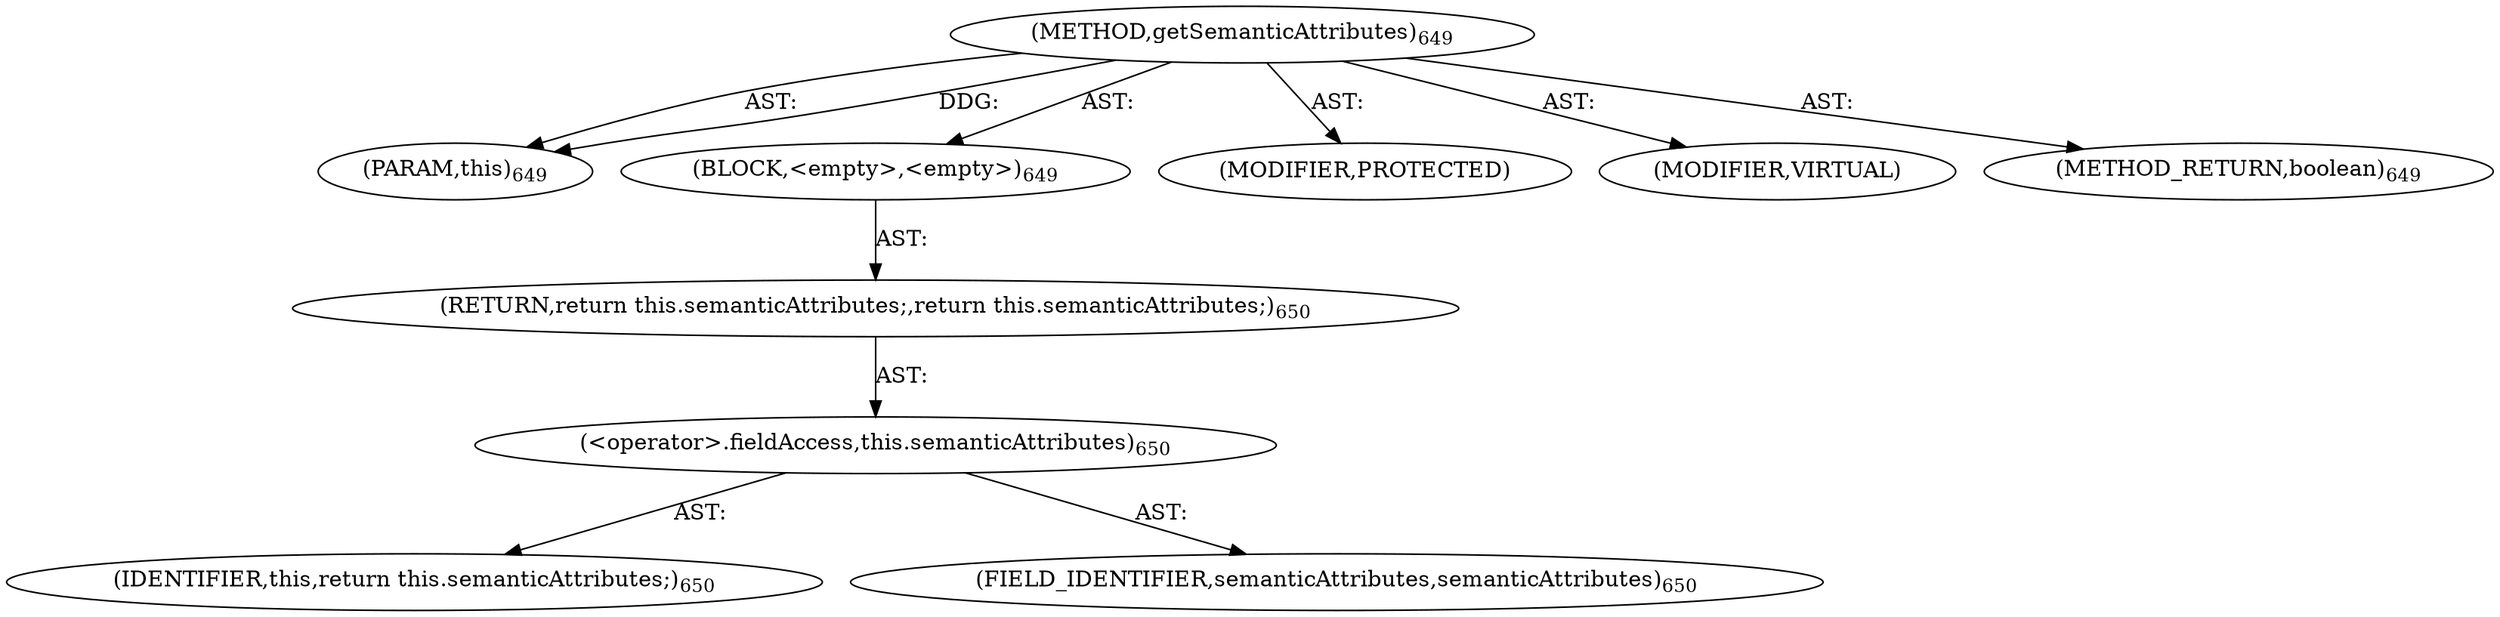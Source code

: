 digraph "getSemanticAttributes" {  
"111669149719" [label = <(METHOD,getSemanticAttributes)<SUB>649</SUB>> ]
"115964117011" [label = <(PARAM,this)<SUB>649</SUB>> ]
"25769803859" [label = <(BLOCK,&lt;empty&gt;,&lt;empty&gt;)<SUB>649</SUB>> ]
"146028888080" [label = <(RETURN,return this.semanticAttributes;,return this.semanticAttributes;)<SUB>650</SUB>> ]
"30064771387" [label = <(&lt;operator&gt;.fieldAccess,this.semanticAttributes)<SUB>650</SUB>> ]
"68719476775" [label = <(IDENTIFIER,this,return this.semanticAttributes;)<SUB>650</SUB>> ]
"55834574911" [label = <(FIELD_IDENTIFIER,semanticAttributes,semanticAttributes)<SUB>650</SUB>> ]
"133143986245" [label = <(MODIFIER,PROTECTED)> ]
"133143986246" [label = <(MODIFIER,VIRTUAL)> ]
"128849018903" [label = <(METHOD_RETURN,boolean)<SUB>649</SUB>> ]
  "111669149719" -> "115964117011"  [ label = "AST: "] 
  "111669149719" -> "25769803859"  [ label = "AST: "] 
  "111669149719" -> "133143986245"  [ label = "AST: "] 
  "111669149719" -> "133143986246"  [ label = "AST: "] 
  "111669149719" -> "128849018903"  [ label = "AST: "] 
  "25769803859" -> "146028888080"  [ label = "AST: "] 
  "146028888080" -> "30064771387"  [ label = "AST: "] 
  "30064771387" -> "68719476775"  [ label = "AST: "] 
  "30064771387" -> "55834574911"  [ label = "AST: "] 
  "111669149719" -> "115964117011"  [ label = "DDG: "] 
}
